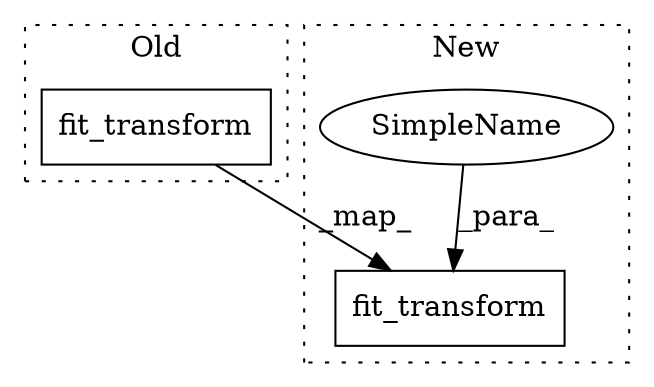 digraph G {
subgraph cluster0 {
1 [label="fit_transform" a="32" s="836,854" l="14,1" shape="box"];
label = "Old";
style="dotted";
}
subgraph cluster1 {
2 [label="fit_transform" a="32" s="1452,1467" l="14,1" shape="box"];
3 [label="SimpleName" a="42" s="1466" l="1" shape="ellipse"];
label = "New";
style="dotted";
}
1 -> 2 [label="_map_"];
3 -> 2 [label="_para_"];
}